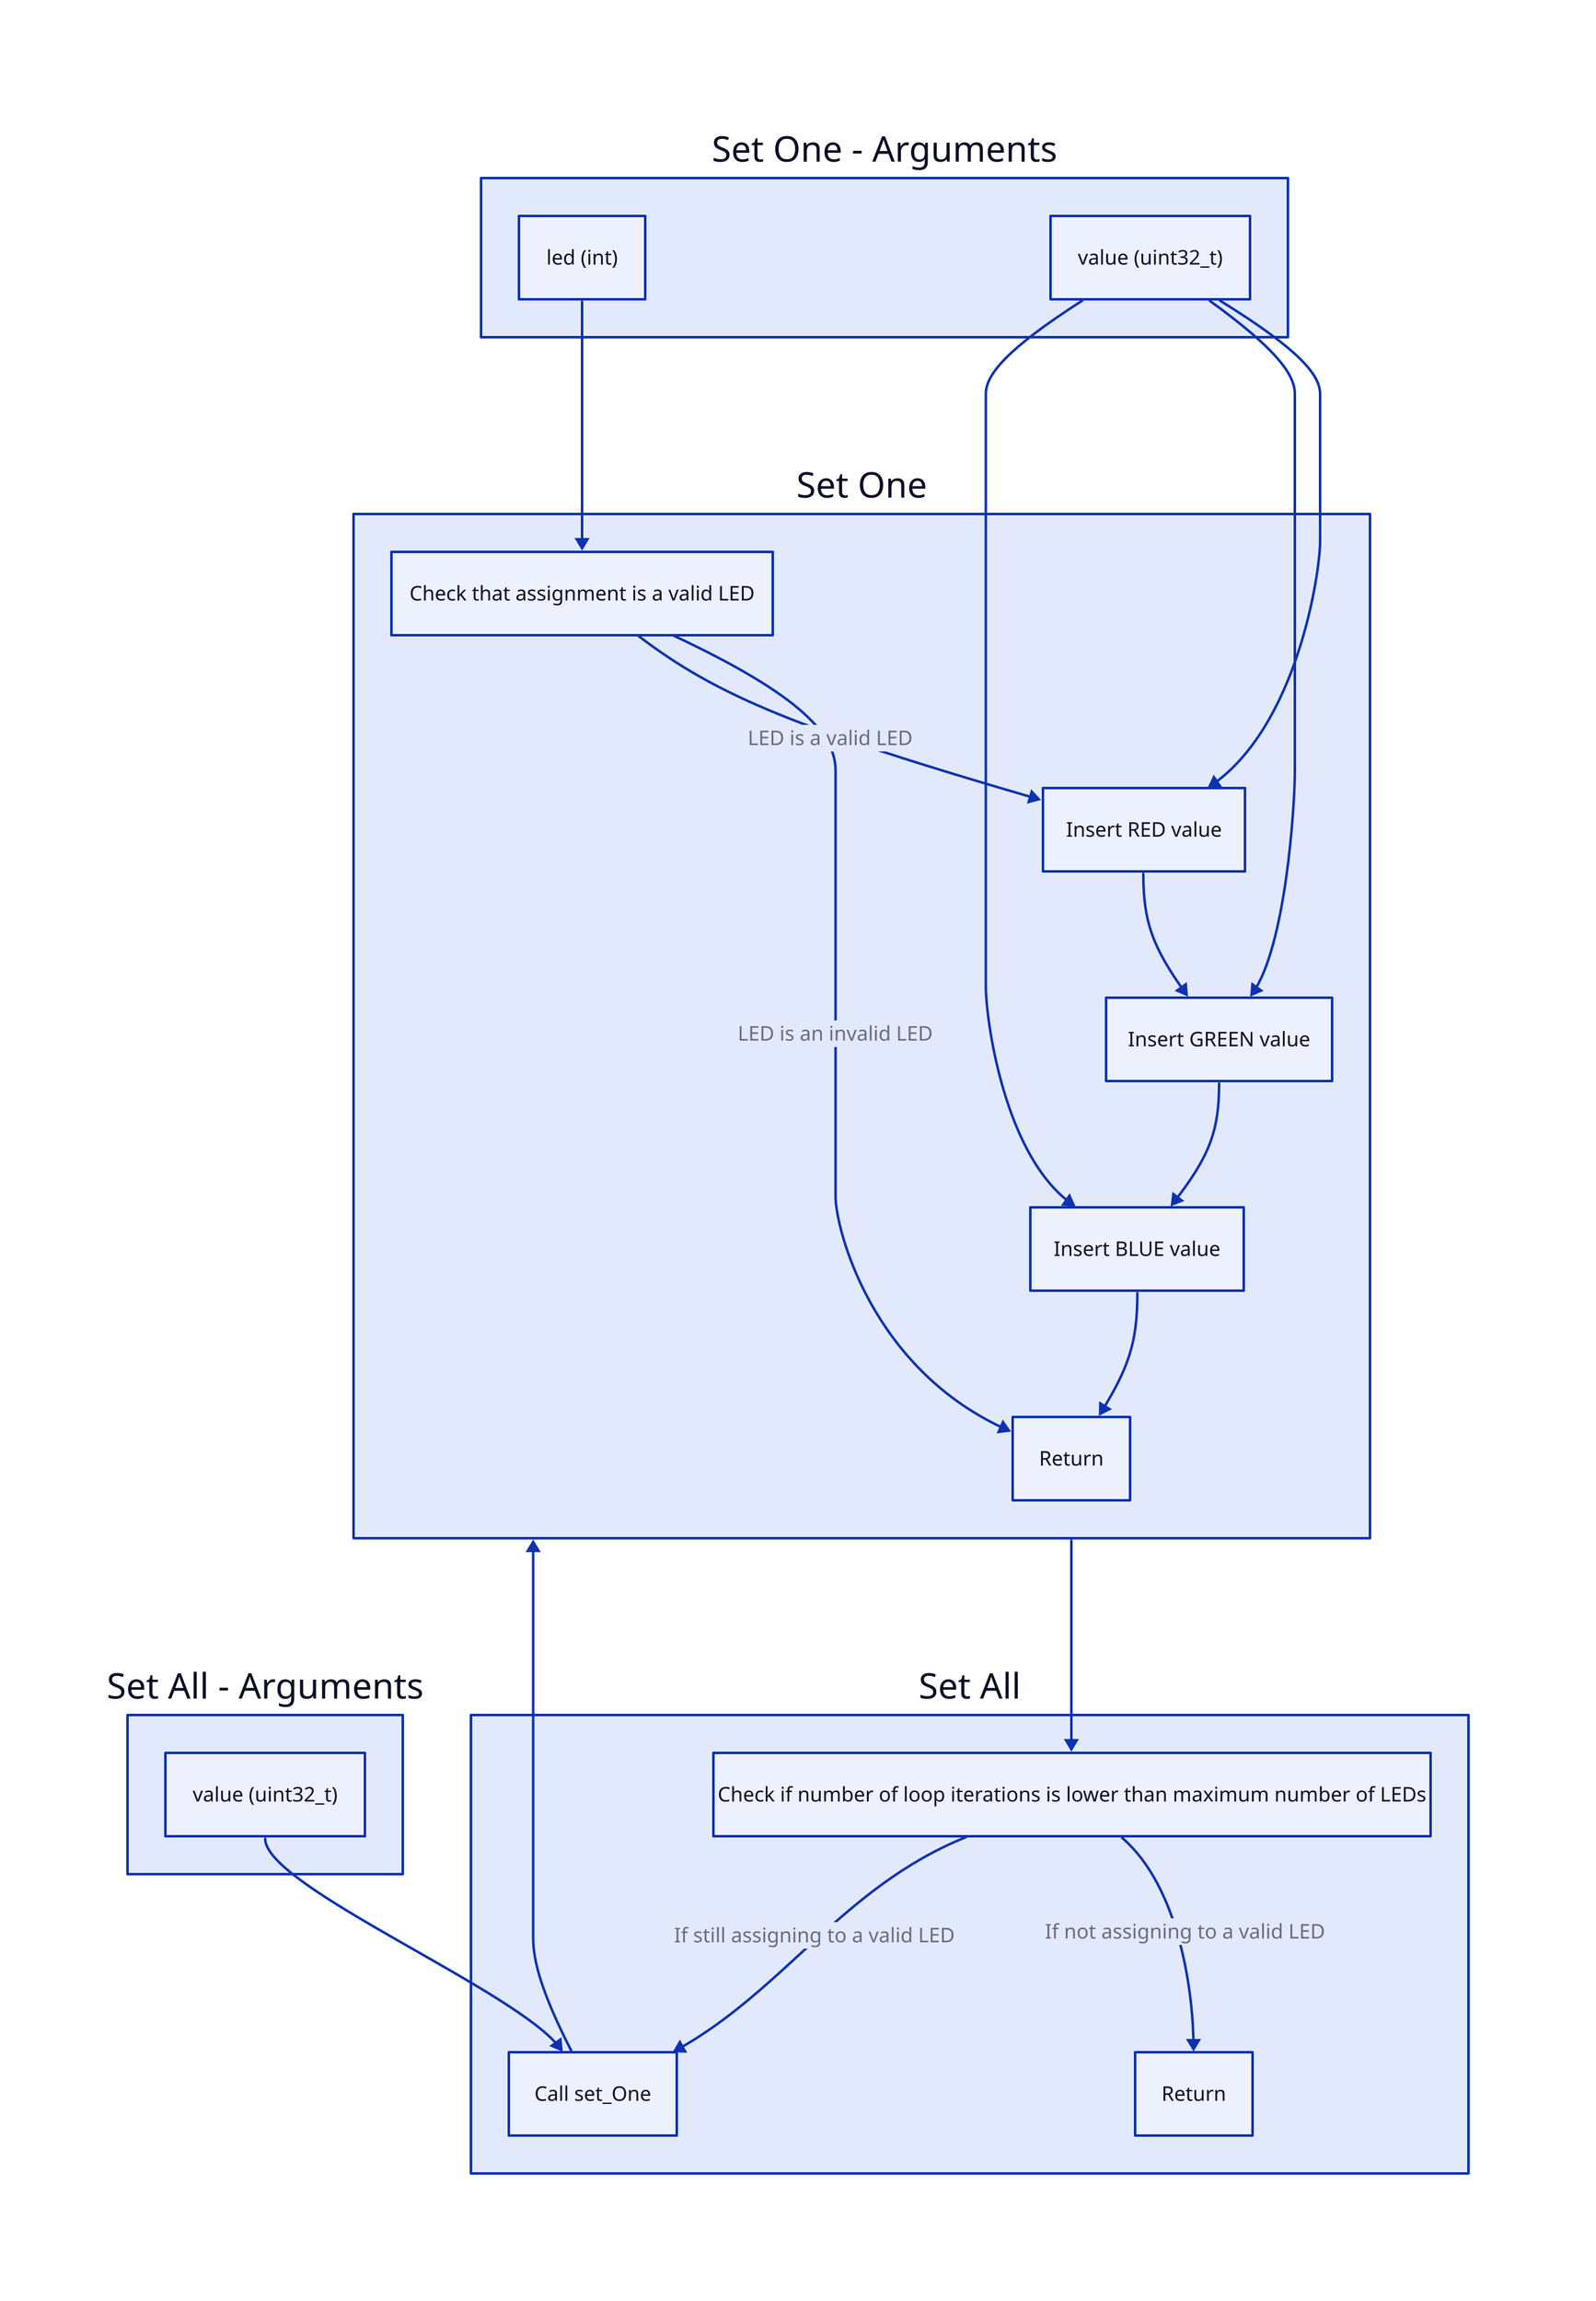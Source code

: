 args_set_one: Set One - Arguments {
	led: led (int)
	value: value (uint32_t)
}
fnc_set_one: Set One {
	bounds_chk: Check that assignment is a valid LED
	assign_red: Insert RED value
	assign_grn: Insert GREEN value
	assign_blu: Insert BLUE value
	return: Return

	bounds_chk -> return: LED is an invalid LED
	bounds_chk -> assign_red: LED is a valid LED
	assign_red -> assign_grn
	assign_grn -> assign_blu
	assign_blu -> return
}
args_set_one.led -> fnc_set_one.bounds_chk
args_set_one.value -> fnc_set_one.assign_red
args_set_one.value -> fnc_set_one.assign_grn
args_set_one.value -> fnc_set_one.assign_blu

args_set_all: Set All - Arguments {
	value: value (uint32_t)
}
fnc_set_all: Set All {
	loop_con_chk: Check if number of loop iterations is lower than maximum number of LEDs
	call: Call set_One
	return: Return

	loop_con_chk -> return: If not assigning to a valid LED
	loop_con_chk -> call: If still assigning to a valid LED
}
args_set_all.value -> fnc_set_all.call
fnc_set_all.call -> fnc_set_one
fnc_set_one -> fnc_set_all.loop_con_chk
